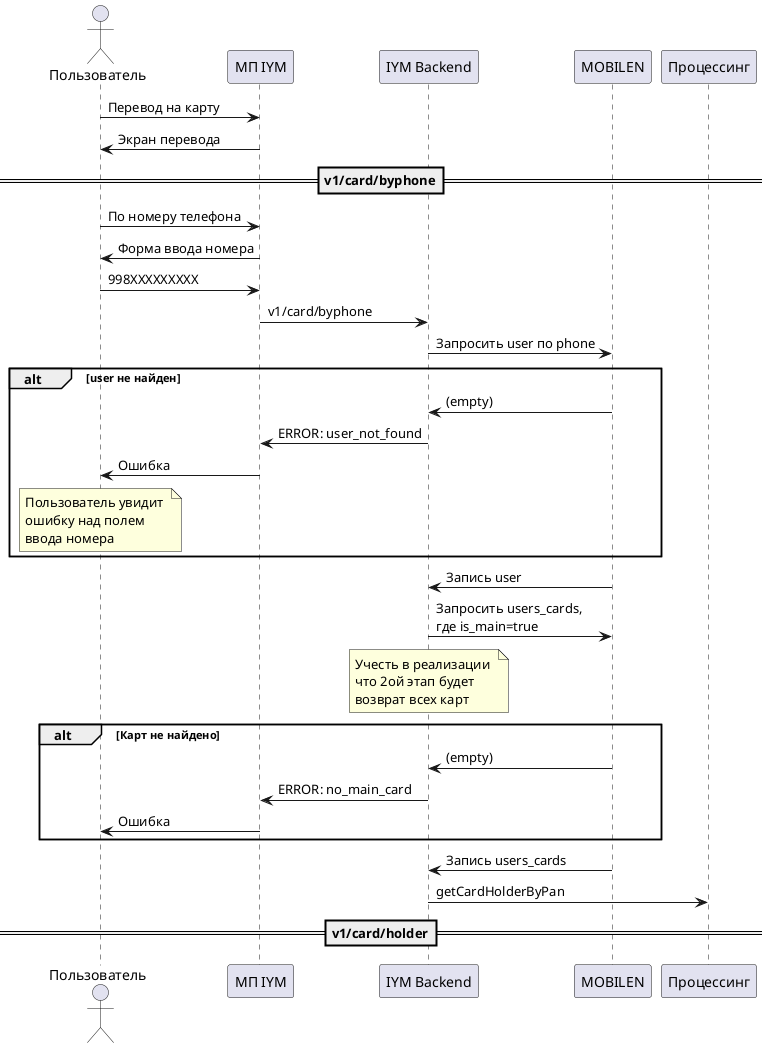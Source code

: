 @startuml
actor       "Пользователь"    as User
participant "МП IYM"          as App
participant "IYM Backend"     as BE
participant "MOBILEN"         as DB
participant "Процессинг"      as Processing

User -> App : Перевод на карту
User <- App : Экран перевода

==v1/card/byphone==

User -> App : По номеру телефона
User <- App : Форма ввода номера
User -> App : 998XXXXXXXXX
App -> BE : v1/card/byphone
BE -> DB : Запросить user по phone
alt user не найден
    BE <- DB : (empty)
    App <- BE : ERROR: user_not_found
    User <- App : Ошибка
    note over User
        Пользователь увидит 
        ошибку над полем 
        ввода номера
    end note
end
BE <- DB : Запись user
BE -> DB : Запросить users_cards, \nгде is_main=true
note over BE
    Учесть в реализации 
    что 2ой этап будет 
    возврат всех карт
end note
alt Карт не найдено
    BE <- DB : (empty)
    App <- BE : ERROR: no_main_card
    User <- App : Ошибка
end
BE <- DB : Запись users_cards
BE -> Processing : getCardHolderByPan
' 
' cover_mini default logic
' Проработай вопрос с миграцией макуна, а то ты из головы все никак не выкинешь это, работа просто встала

==v1/card/holder==

@enduml

